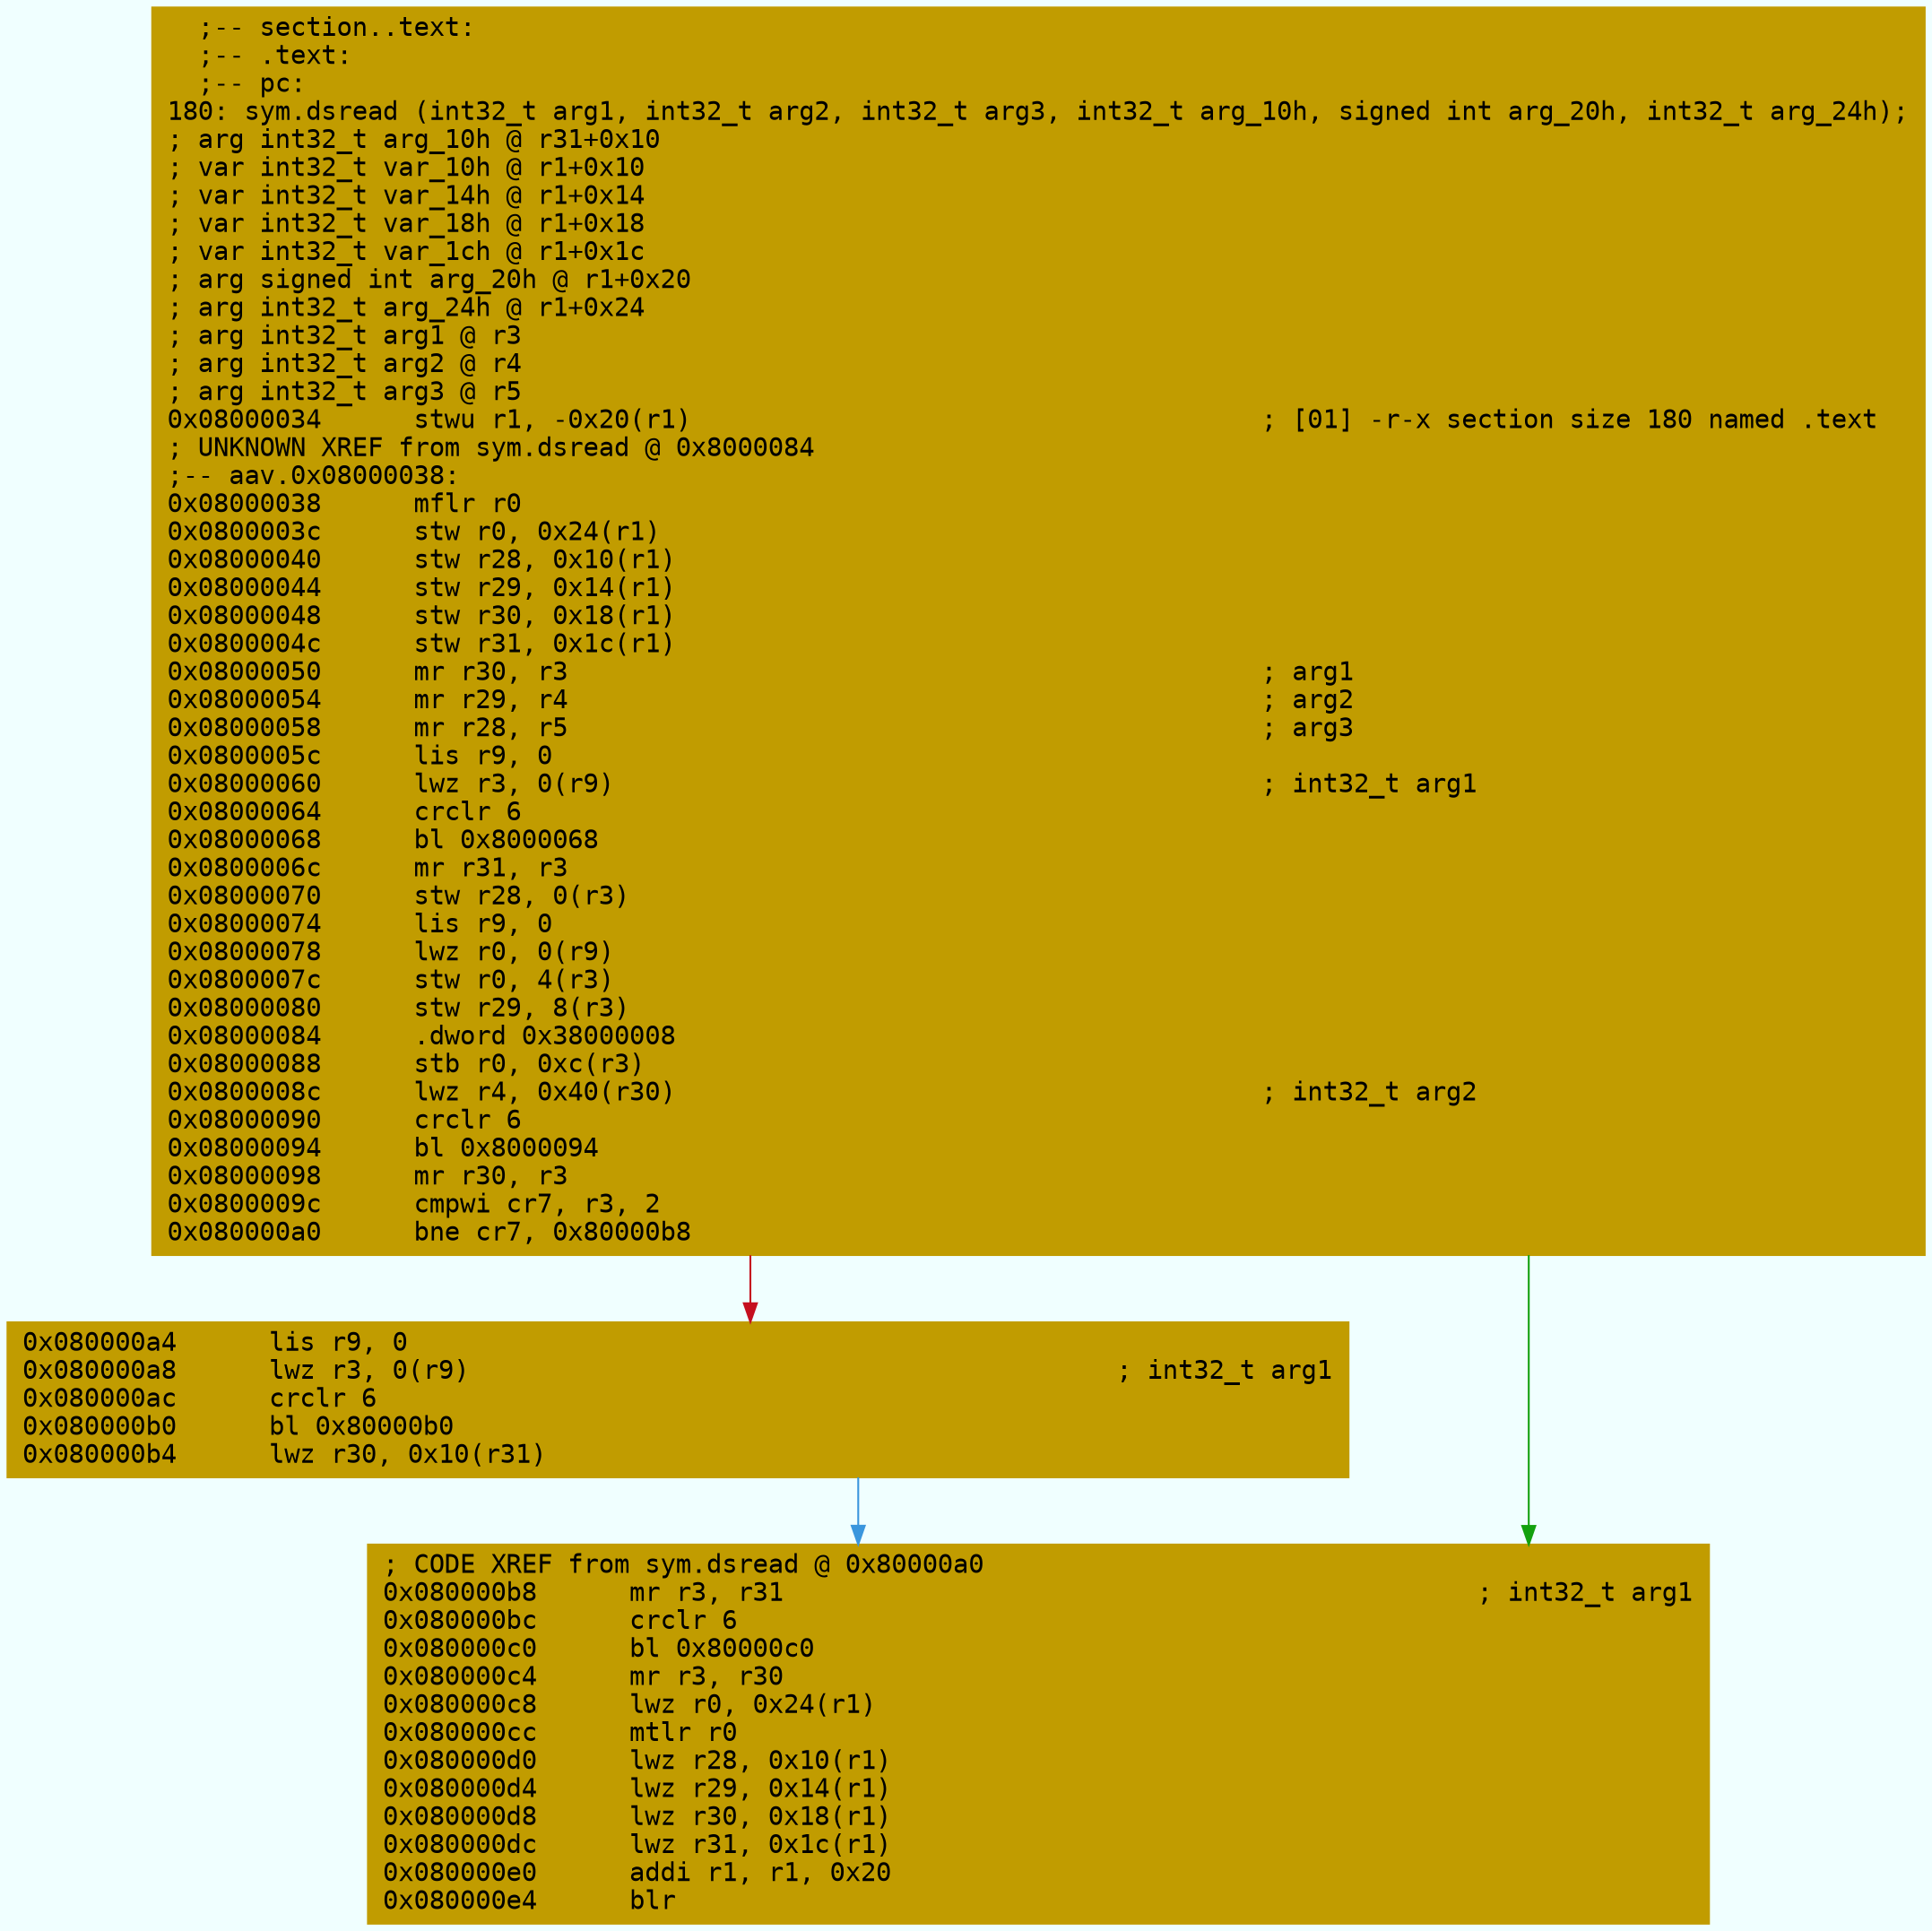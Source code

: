 digraph code {
	graph [bgcolor=azure fontsize=8 fontname="Courier" splines="ortho"];
	node [fillcolor=gray style=filled shape=box];
	edge [arrowhead="normal"];
	"0x08000034" [URL="sym.dsread/0x08000034", fillcolor="#c19c00",color="#c19c00", fontname="Courier",label="  ;-- section..text:\l  ;-- .text:\l  ;-- pc:\l180: sym.dsread (int32_t arg1, int32_t arg2, int32_t arg3, int32_t arg_10h, signed int arg_20h, int32_t arg_24h);\l; arg int32_t arg_10h @ r31+0x10\l; var int32_t var_10h @ r1+0x10\l; var int32_t var_14h @ r1+0x14\l; var int32_t var_18h @ r1+0x18\l; var int32_t var_1ch @ r1+0x1c\l; arg signed int arg_20h @ r1+0x20\l; arg int32_t arg_24h @ r1+0x24\l; arg int32_t arg1 @ r3\l; arg int32_t arg2 @ r4\l; arg int32_t arg3 @ r5\l0x08000034      stwu r1, -0x20(r1)                                     ; [01] -r-x section size 180 named .text\l; UNKNOWN XREF from sym.dsread @ 0x8000084\l;-- aav.0x08000038:\l0x08000038      mflr r0\l0x0800003c      stw r0, 0x24(r1)\l0x08000040      stw r28, 0x10(r1)\l0x08000044      stw r29, 0x14(r1)\l0x08000048      stw r30, 0x18(r1)\l0x0800004c      stw r31, 0x1c(r1)\l0x08000050      mr r30, r3                                             ; arg1\l0x08000054      mr r29, r4                                             ; arg2\l0x08000058      mr r28, r5                                             ; arg3\l0x0800005c      lis r9, 0\l0x08000060      lwz r3, 0(r9)                                          ; int32_t arg1\l0x08000064      crclr 6\l0x08000068      bl 0x8000068\l0x0800006c      mr r31, r3\l0x08000070      stw r28, 0(r3)\l0x08000074      lis r9, 0\l0x08000078      lwz r0, 0(r9)\l0x0800007c      stw r0, 4(r3)\l0x08000080      stw r29, 8(r3)\l0x08000084      .dword 0x38000008\l0x08000088      stb r0, 0xc(r3)\l0x0800008c      lwz r4, 0x40(r30)                                      ; int32_t arg2\l0x08000090      crclr 6\l0x08000094      bl 0x8000094\l0x08000098      mr r30, r3\l0x0800009c      cmpwi cr7, r3, 2\l0x080000a0      bne cr7, 0x80000b8\l"]
	"0x080000a4" [URL="sym.dsread/0x080000a4", fillcolor="#c19c00",color="#c19c00", fontname="Courier",label="0x080000a4      lis r9, 0\l0x080000a8      lwz r3, 0(r9)                                          ; int32_t arg1\l0x080000ac      crclr 6\l0x080000b0      bl 0x80000b0\l0x080000b4      lwz r30, 0x10(r31)\l"]
	"0x080000b8" [URL="sym.dsread/0x080000b8", fillcolor="#c19c00",color="#c19c00", fontname="Courier",label="; CODE XREF from sym.dsread @ 0x80000a0\l0x080000b8      mr r3, r31                                             ; int32_t arg1\l0x080000bc      crclr 6\l0x080000c0      bl 0x80000c0\l0x080000c4      mr r3, r30\l0x080000c8      lwz r0, 0x24(r1)\l0x080000cc      mtlr r0\l0x080000d0      lwz r28, 0x10(r1)\l0x080000d4      lwz r29, 0x14(r1)\l0x080000d8      lwz r30, 0x18(r1)\l0x080000dc      lwz r31, 0x1c(r1)\l0x080000e0      addi r1, r1, 0x20\l0x080000e4      blr\l"]
        "0x08000034" -> "0x080000b8" [color="#13a10e"];
        "0x08000034" -> "0x080000a4" [color="#c50f1f"];
        "0x080000a4" -> "0x080000b8" [color="#3a96dd"];
}
